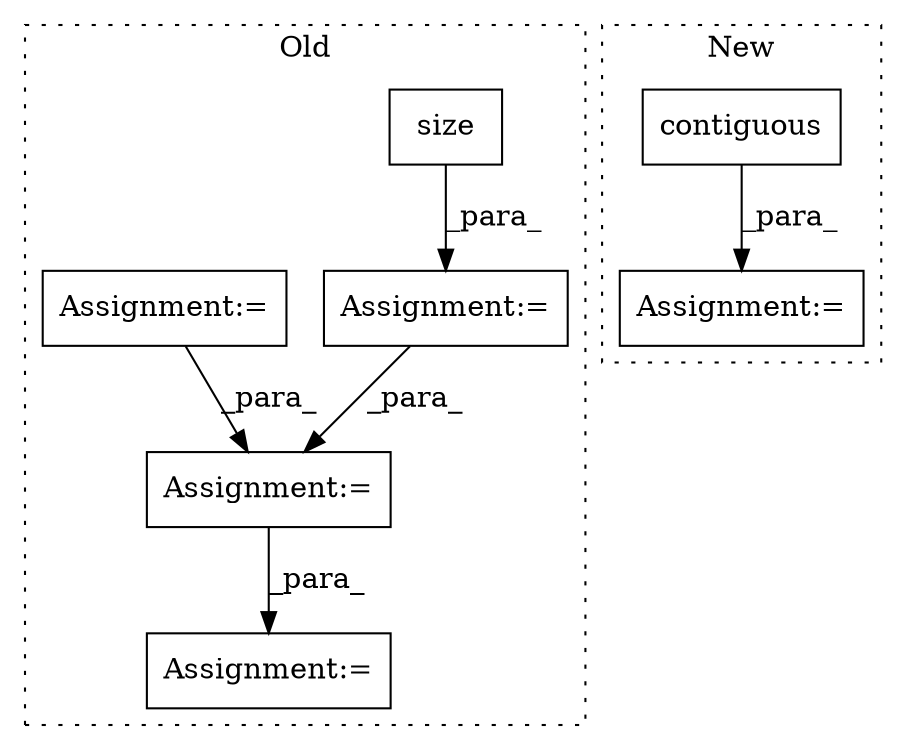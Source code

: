 digraph G {
subgraph cluster0 {
1 [label="size" a="32" s="12724,12730" l="5,1" shape="box"];
3 [label="Assignment:=" a="7" s="12833" l="1" shape="box"];
5 [label="Assignment:=" a="7" s="12685" l="1" shape="box"];
6 [label="Assignment:=" a="7" s="12747" l="1" shape="box"];
7 [label="Assignment:=" a="7" s="12717" l="1" shape="box"];
label = "Old";
style="dotted";
}
subgraph cluster1 {
2 [label="contiguous" a="32" s="12900" l="12" shape="box"];
4 [label="Assignment:=" a="7" s="12858" l="1" shape="box"];
label = "New";
style="dotted";
}
1 -> 7 [label="_para_"];
2 -> 4 [label="_para_"];
5 -> 6 [label="_para_"];
6 -> 3 [label="_para_"];
7 -> 6 [label="_para_"];
}